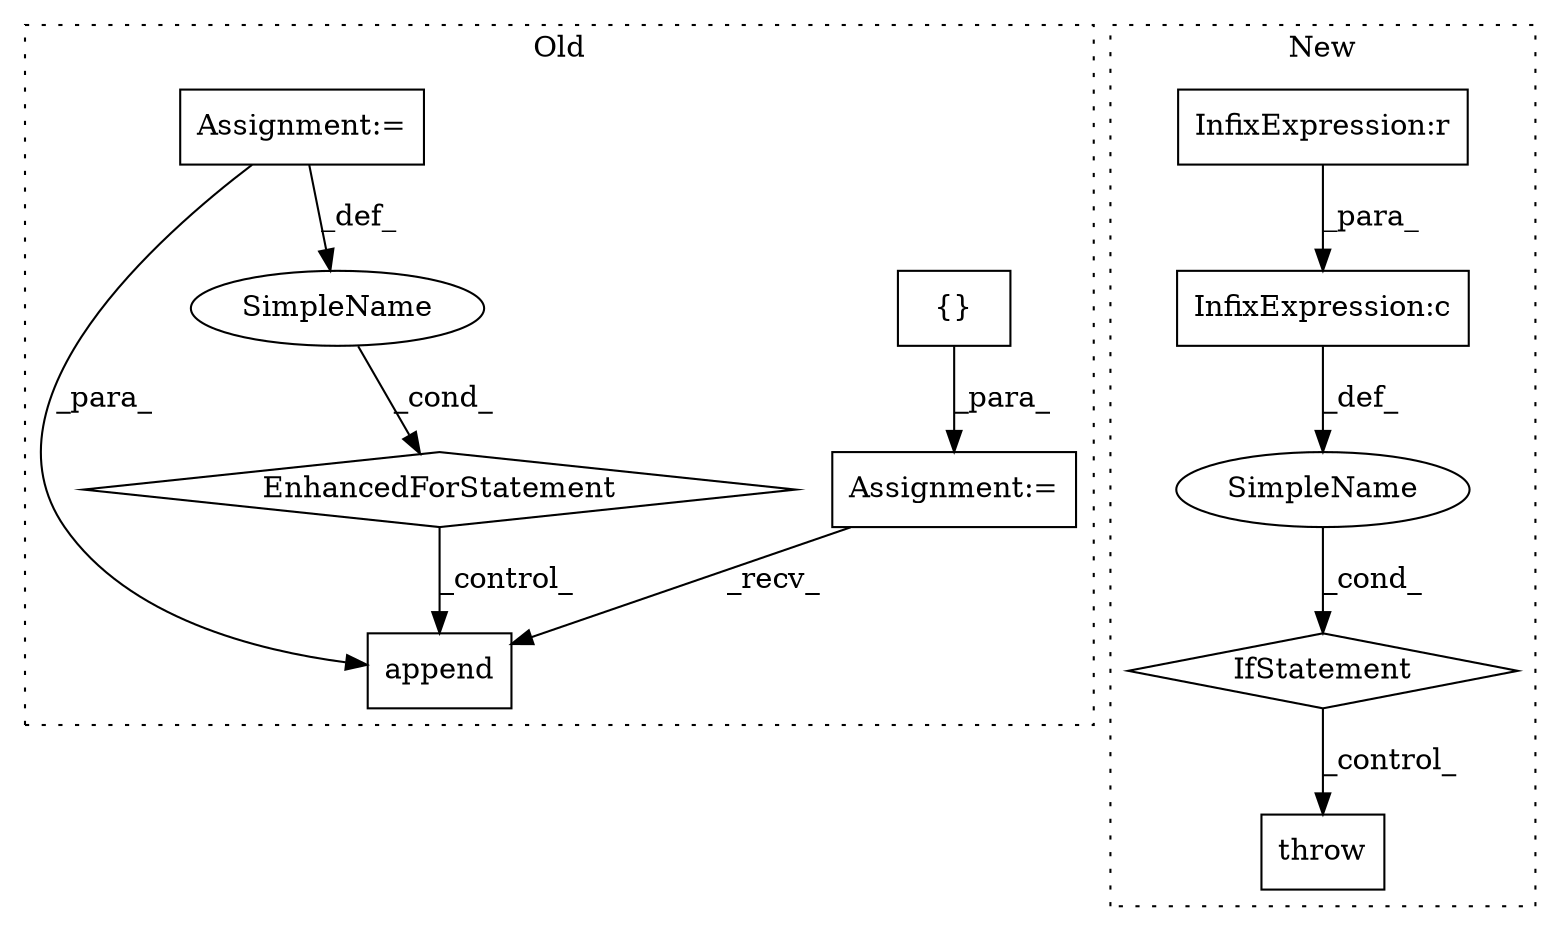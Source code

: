 digraph G {
subgraph cluster0 {
1 [label="append" a="32" s="1108,1169" l="7,1" shape="box"];
5 [label="Assignment:=" a="7" s="955" l="1" shape="box"];
6 [label="{}" a="4" s="973" l="2" shape="box"];
8 [label="EnhancedForStatement" a="70" s="981,1068" l="53,2" shape="diamond"];
9 [label="SimpleName" a="42" s="1042" l="1" shape="ellipse"];
11 [label="Assignment:=" a="7" s="812" l="1" shape="box"];
label = "Old";
style="dotted";
}
subgraph cluster1 {
2 [label="throw" a="53" s="727" l="6" shape="box"];
3 [label="IfStatement" a="25" s="546,717" l="4,2" shape="diamond"];
4 [label="SimpleName" a="42" s="" l="" shape="ellipse"];
7 [label="InfixExpression:c" a="27" s="590" l="4" shape="box"];
10 [label="InfixExpression:r" a="27" s="602" l="4" shape="box"];
label = "New";
style="dotted";
}
3 -> 2 [label="_control_"];
4 -> 3 [label="_cond_"];
5 -> 1 [label="_recv_"];
6 -> 5 [label="_para_"];
7 -> 4 [label="_def_"];
8 -> 1 [label="_control_"];
9 -> 8 [label="_cond_"];
10 -> 7 [label="_para_"];
11 -> 1 [label="_para_"];
11 -> 9 [label="_def_"];
}